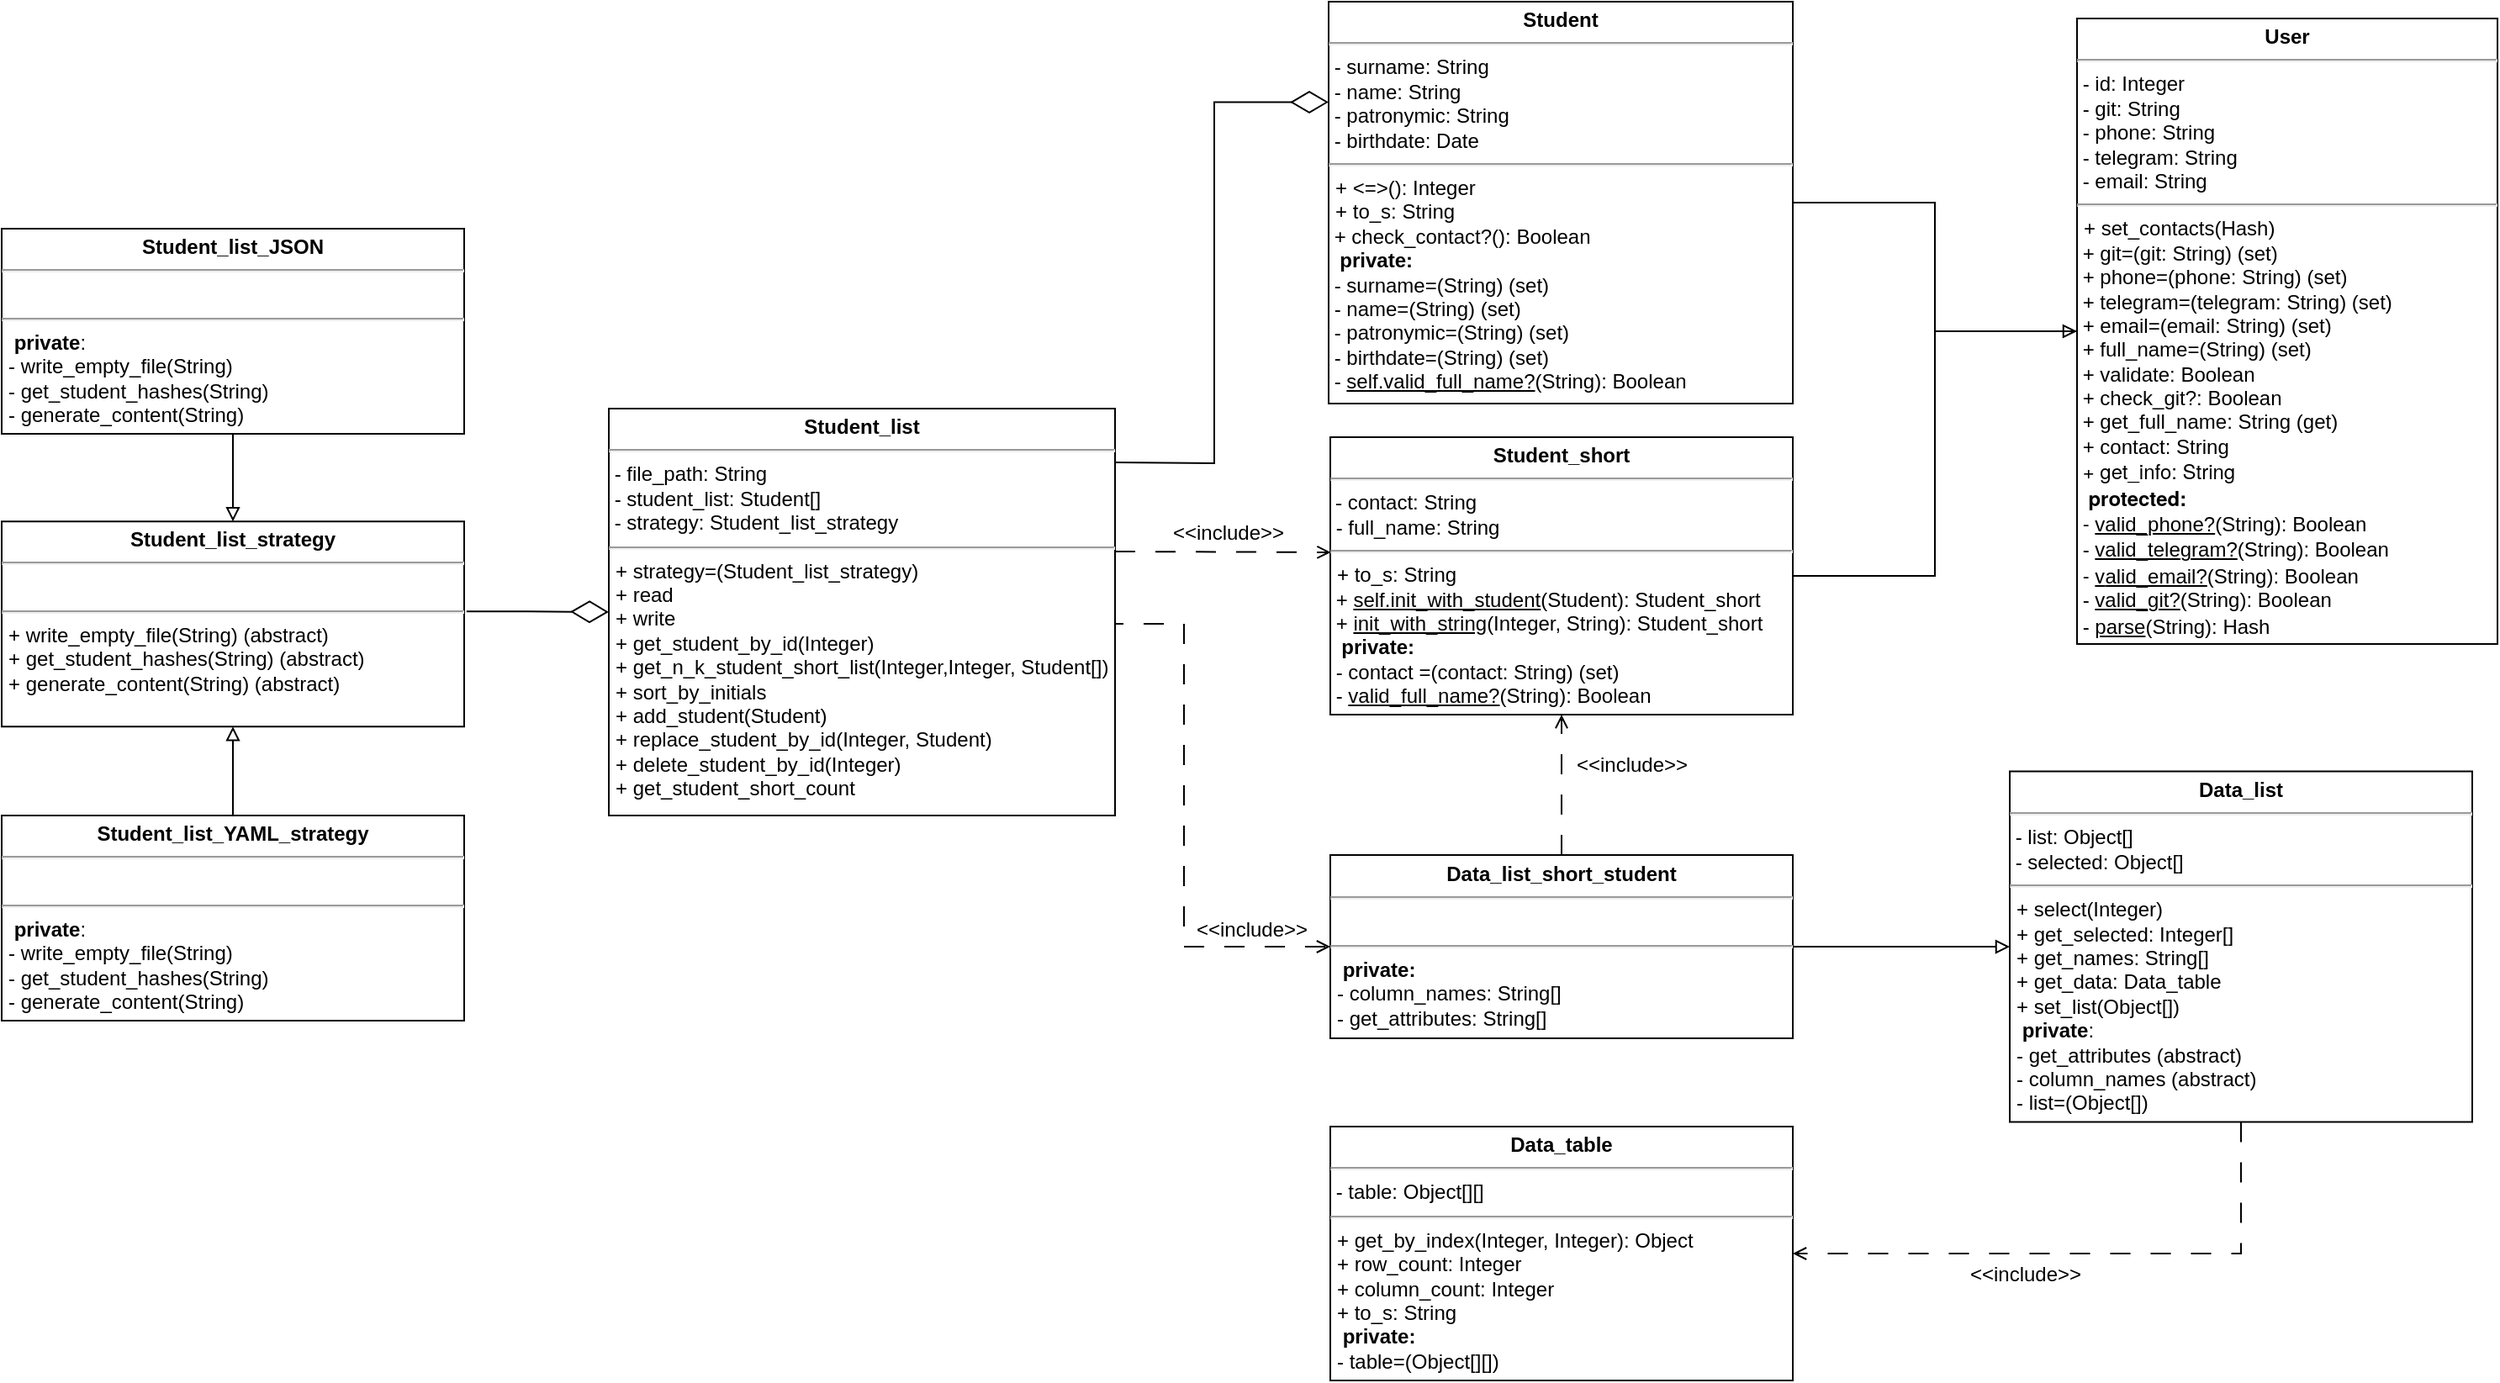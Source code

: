 <mxfile version="23.0.2" type="device">
  <diagram name="Страница — 1" id="i9a7rYfuKe7Sr2Hh15UE">
    <mxGraphModel dx="2457" dy="880" grid="0" gridSize="10" guides="1" tooltips="1" connect="1" arrows="1" fold="1" page="0" pageScale="1" pageWidth="827" pageHeight="1169" math="0" shadow="0">
      <root>
        <mxCell id="0" />
        <mxCell id="1" parent="0" />
        <mxCell id="XE95BQeEQHAdmC5Dozax-6" value="&lt;p style=&quot;margin: 4px 0px 0px; text-align: center;&quot;&gt;&lt;b style=&quot;&quot;&gt;&lt;font style=&quot;font-size: 12px;&quot;&gt;User&lt;/font&gt;&lt;/b&gt;&lt;/p&gt;&lt;hr style=&quot;&quot;&gt;&lt;div style=&quot;border-color: var(--border-color);&quot;&gt;&lt;font style=&quot;border-color: var(--border-color); font-size: 12px;&quot; face=&quot;Helvetica&quot;&gt;&amp;nbsp;- id: Integer&lt;/font&gt;&lt;/div&gt;&lt;div style=&quot;border-color: var(--border-color);&quot;&gt;&lt;font style=&quot;font-size: 12px;&quot;&gt;&amp;nbsp;-&lt;/font&gt;&lt;span style=&quot;background-color: initial;&quot;&gt;&amp;nbsp;git: String&amp;nbsp;&lt;/span&gt;&lt;/div&gt;&lt;div style=&quot;border-color: var(--border-color);&quot;&gt;&lt;font style=&quot;font-size: 12px;&quot;&gt;&amp;nbsp;- phone: String&lt;/font&gt;&lt;/div&gt;&lt;div style=&quot;border-color: var(--border-color);&quot;&gt;&lt;font style=&quot;font-size: 12px;&quot;&gt;&amp;nbsp;- telegram: String&lt;/font&gt;&lt;/div&gt;&lt;div style=&quot;border-color: var(--border-color);&quot;&gt;&lt;font style=&quot;font-size: 12px;&quot;&gt;&amp;nbsp;- email: String&lt;/font&gt;&lt;/div&gt;&lt;hr style=&quot;&quot;&gt;&lt;p style=&quot;margin: 0px 0px 0px 4px;&quot;&gt;&lt;font style=&quot;font-size: 12px;&quot;&gt;+ set_contacts(Hash)&amp;nbsp;&lt;/font&gt;&lt;/p&gt;&lt;font style=&quot;font-size: 12px;&quot;&gt;&amp;nbsp;+ git=(git: String) (set)&lt;br&gt;&amp;nbsp;+ phone=(phone: String) (set)&lt;br&gt;&amp;nbsp;+ telegram=(telegram: String) (set)&lt;br&gt;&amp;nbsp;+&amp;nbsp;email=(email: String) (set)&lt;br style=&quot;&quot;&gt;&amp;nbsp;+ full_name=(String) (set)&lt;br style=&quot;&quot;&gt;&amp;nbsp;+&amp;nbsp;validate: Boolean&lt;br style=&quot;&quot;&gt;&amp;nbsp;+&amp;nbsp;check_git?: Boolean&lt;br style=&quot;&quot;&gt;&amp;nbsp;+&amp;nbsp;get_full_name: String (get)&lt;br style=&quot;&quot;&gt;&amp;nbsp;+ contact: String&lt;br style=&quot;&quot;&gt;&lt;span style=&quot;font-family: &amp;quot;Helvetica Neue&amp;quot;; background-color: initial;&quot; class=&quot;Apple-converted-space&quot;&gt;&amp;nbsp;+ get_info: String&lt;span style=&quot;background-color: initial;&quot; class=&quot;Apple-converted-space&quot;&gt;&amp;nbsp;&lt;br&gt;&lt;/span&gt;&lt;span style=&quot;background-color: initial;&quot;&gt;&amp;nbsp;&amp;nbsp;&lt;b style=&quot;&quot;&gt;protected:&amp;nbsp;&lt;/b&gt;&lt;br&gt;&lt;/span&gt;&amp;nbsp;-&amp;nbsp;&lt;/span&gt;&lt;u&gt;valid_phone?&lt;/u&gt;(String): Boolean&lt;br&gt;&amp;nbsp;-&amp;nbsp;&lt;u&gt;valid_telegram?&lt;/u&gt;(String): Boolean&lt;span style=&quot;font-family: &amp;quot;Helvetica Neue&amp;quot;; background-color: initial;&quot; class=&quot;Apple-converted-space&quot;&gt;&amp;nbsp;&lt;br&gt;&amp;nbsp;-&amp;nbsp;&lt;u&gt;v&lt;/u&gt;&lt;/span&gt;&lt;u&gt;alid_email?&lt;/u&gt;(String): Boolean&lt;br&gt;&amp;nbsp;-&amp;nbsp;&lt;u&gt;valid_git?&lt;/u&gt;(String): Boolean&lt;br&gt;&amp;nbsp;-&amp;nbsp;&lt;u&gt;parse&lt;/u&gt;(String): Hash&amp;nbsp;&lt;span style=&quot;font-family: &amp;quot;Helvetica Neue&amp;quot;; background-color: initial;&quot;&gt;&lt;/span&gt;&lt;br&gt;&lt;br&gt;&lt;span style=&quot;font-family: &amp;quot;Helvetica Neue&amp;quot;; background-color: initial;&quot; class=&quot;Apple-converted-space&quot;&gt;&amp;nbsp;&lt;/span&gt;&lt;/font&gt;" style="verticalAlign=top;align=left;overflow=fill;fontSize=12;fontFamily=Helvetica;html=1;whiteSpace=wrap;spacingLeft=1;spacing=0;spacingTop=0;" parent="1" vertex="1">
          <mxGeometry x="564" y="146" width="250" height="372" as="geometry" />
        </mxCell>
        <mxCell id="Pea8CBOK4NY8jZDrgwvB-15" style="edgeStyle=orthogonalEdgeStyle;rounded=0;orthogonalLoop=1;jettySize=auto;html=1;entryX=0;entryY=0.5;entryDx=0;entryDy=0;endArrow=block;endFill=0;" parent="1" source="XE95BQeEQHAdmC5Dozax-8" target="XE95BQeEQHAdmC5Dozax-6" edge="1">
          <mxGeometry relative="1" as="geometry" />
        </mxCell>
        <mxCell id="XE95BQeEQHAdmC5Dozax-8" value="&lt;p style=&quot;margin: 4px 0px 0px; text-align: center; font-size: 12px;&quot;&gt;&lt;b style=&quot;font-size: 12px;&quot;&gt;&lt;font style=&quot;font-size: 12px;&quot;&gt;Student&lt;/font&gt;&lt;/b&gt;&lt;/p&gt;&lt;hr style=&quot;font-size: 12px;&quot;&gt;&lt;div style=&quot;border-color: var(--border-color); font-size: 12px;&quot;&gt;&lt;font style=&quot;border-color: var(--border-color); font-size: 12px;&quot;&gt;&amp;nbsp;- surname: String&amp;nbsp;&lt;br style=&quot;font-size: 12px;&quot;&gt;&lt;/font&gt;&lt;/div&gt;&lt;div style=&quot;border-color: var(--border-color); font-size: 12px;&quot;&gt;&lt;font style=&quot;border-color: var(--border-color); font-size: 12px;&quot;&gt;&amp;nbsp;- name: String&amp;nbsp;&lt;/font&gt;&lt;/div&gt;&lt;div style=&quot;border-color: var(--border-color); font-size: 12px;&quot;&gt;&lt;font style=&quot;border-color: var(--border-color); font-size: 12px;&quot;&gt;&amp;nbsp;- patronymic: String&lt;/font&gt;&lt;/div&gt;&lt;div style=&quot;border-color: var(--border-color); font-size: 12px;&quot;&gt;&lt;font style=&quot;border-color: var(--border-color); font-size: 12px;&quot;&gt;&amp;nbsp;- birthdate: Date&amp;nbsp;&lt;/font&gt;&lt;/div&gt;&lt;hr style=&quot;font-size: 12px;&quot;&gt;&lt;p style=&quot;margin: 0px 0px 0px 4px; font-size: 12px;&quot;&gt;&lt;font style=&quot;font-size: 12px;&quot;&gt;+&amp;nbsp;&lt;/font&gt;&amp;lt;=&amp;gt;(): Integer&lt;/p&gt;&lt;p style=&quot;margin: 0px 0px 0px 4px; font-size: 12px;&quot;&gt;&lt;font style=&quot;font-size: 12px;&quot;&gt;+ t&lt;/font&gt;o_s: String&lt;span style=&quot;font-size: 12px; background-color: initial;&quot; class=&quot;Apple-converted-space&quot;&gt;&amp;nbsp;&lt;/span&gt;&lt;/p&gt;&lt;font style=&quot;font-size: 12px;&quot;&gt;&amp;nbsp;+&amp;nbsp;check_contact?(): Boolean&lt;br&gt;&amp;nbsp;&amp;nbsp;&lt;b&gt;private:&lt;/b&gt;&lt;br style=&quot;font-size: 12px;&quot;&gt;&amp;nbsp;- surname=(String) (set)&lt;br style=&quot;font-size: 12px;&quot;&gt;&amp;nbsp;- name=(String) (set)&lt;br style=&quot;font-size: 12px;&quot;&gt;&amp;nbsp;- patronymic=(String)&amp;nbsp;&lt;span style=&quot;background-color: initial; font-size: 12px;&quot; class=&quot;Apple-converted-space&quot;&gt;(set)&lt;br&gt;&amp;nbsp;- birthdate=(String) (set)&lt;span style=&quot;background-color: initial; font-size: 12px;&quot;&gt;&lt;br style=&quot;font-size: 12px;&quot;&gt;&lt;/span&gt;&amp;nbsp;-&amp;nbsp;&lt;u&gt;self.valid_full_name?&lt;/u&gt;(String): Boolean&lt;span style=&quot;font-size: 12px; background-color: initial;&quot; class=&quot;Apple-converted-space&quot;&gt;&amp;nbsp;&lt;/span&gt;&lt;/span&gt;&lt;br style=&quot;font-size: 12px;&quot;&gt;&lt;br style=&quot;font-size: 12px;&quot;&gt;&lt;span style=&quot;background-color: initial; font-size: 12px;&quot; class=&quot;Apple-converted-space&quot;&gt;&amp;nbsp;&lt;/span&gt;&lt;/font&gt;" style="verticalAlign=top;align=left;overflow=fill;fontSize=12;fontFamily=Helvetica;html=1;whiteSpace=wrap;spacingLeft=1;spacing=0;spacingTop=0;" parent="1" vertex="1">
          <mxGeometry x="119" y="136" width="276" height="239" as="geometry" />
        </mxCell>
        <mxCell id="Pea8CBOK4NY8jZDrgwvB-16" style="edgeStyle=orthogonalEdgeStyle;rounded=0;orthogonalLoop=1;jettySize=auto;html=1;entryX=0;entryY=0.5;entryDx=0;entryDy=0;endArrow=none;endFill=0;" parent="1" source="XE95BQeEQHAdmC5Dozax-9" target="XE95BQeEQHAdmC5Dozax-6" edge="1">
          <mxGeometry relative="1" as="geometry" />
        </mxCell>
        <mxCell id="XE95BQeEQHAdmC5Dozax-9" value="&lt;p style=&quot;margin: 4px 0px 0px; text-align: center;&quot;&gt;&lt;b style=&quot;&quot;&gt;&lt;font face=&quot;Helvetica&quot; style=&quot;font-size: 12px;&quot;&gt;Student_short&lt;/font&gt;&lt;/b&gt;&lt;/p&gt;&lt;hr style=&quot;&quot;&gt;&lt;div style=&quot;border-color: var(--border-color);&quot;&gt;&lt;font style=&quot;font-size: 12px;&quot;&gt;&lt;span style=&quot;background-color: initial;&quot;&gt;&lt;font face=&quot;Lt6sbaxPKtE7krCIfs0r&quot;&gt;&amp;nbsp;-&lt;/font&gt;&amp;nbsp;contact&lt;/span&gt;&lt;span style=&quot;background-color: initial;&quot;&gt;: String&lt;/span&gt;&lt;/font&gt;&lt;/div&gt;&lt;div style=&quot;border-color: var(--border-color);&quot;&gt;&lt;font style=&quot;font-size: 12px;&quot;&gt;&lt;span style=&quot;background-color: initial;&quot;&gt;&amp;nbsp;- full_name: String&lt;/span&gt;&lt;/font&gt;&lt;/div&gt;&lt;hr style=&quot;&quot;&gt;&lt;p style=&quot;margin: 0px 0px 0px 4px;&quot;&gt;&lt;font style=&quot;background-color: initial;&quot;&gt;+&amp;nbsp;&lt;/font&gt;&lt;span style=&quot;background-color: initial;&quot;&gt;to_s: String&lt;/span&gt;&lt;span style=&quot;background-color: initial;&quot; class=&quot;Apple-converted-space&quot;&gt;&amp;nbsp;&lt;/span&gt;&lt;br&gt;&lt;/p&gt;&lt;font style=&quot;font-size: 12px;&quot;&gt;&lt;span style=&quot;background-color: initial;&quot; class=&quot;Apple-converted-space&quot;&gt;&amp;nbsp;+&amp;nbsp;&lt;/span&gt;&lt;u&gt;self.init_with_student&lt;/u&gt;(Student): Student_short&lt;br&gt;&amp;nbsp;+&amp;nbsp;&lt;u&gt;init_with_string&lt;/u&gt;(Integer, String): Student_short&lt;br&gt;&amp;nbsp;&amp;nbsp;&lt;b&gt;private:&lt;/b&gt;&lt;br&gt;&amp;nbsp;- contact =(contact: String) (set)&lt;br&gt;&lt;span style=&quot;background-color: initial;&quot; class=&quot;Apple-converted-space&quot;&gt;&amp;nbsp;-&amp;nbsp;&lt;u&gt;valid_full_name?&lt;/u&gt;(String): Boolean&lt;/span&gt;&lt;br&gt;&lt;br&gt;&lt;span style=&quot;font-family: Lt6sbaxPKtE7krCIfs0r; background-color: initial;&quot; class=&quot;Apple-converted-space&quot;&gt;&amp;nbsp;&lt;/span&gt;&lt;/font&gt;" style="verticalAlign=top;align=left;overflow=fill;fontSize=12;fontFamily=Helvetica;html=1;whiteSpace=wrap;spacingLeft=1;spacing=0;spacingTop=0;" parent="1" vertex="1">
          <mxGeometry x="120" y="395" width="275" height="165" as="geometry" />
        </mxCell>
        <mxCell id="PT7E_KIHdmfiMfbQSfNv-4" value="&lt;p style=&quot;margin: 4px 0px 0px; text-align: center;&quot;&gt;&lt;b&gt;Data_list_short_student&lt;/b&gt;&lt;/p&gt;&lt;hr style=&quot;&quot;&gt;&lt;div style=&quot;border-color: var(--border-color);&quot;&gt;&lt;br&gt;&lt;/div&gt;&lt;hr style=&quot;&quot;&gt;&lt;p style=&quot;margin: 0px 0px 0px 4px;&quot;&gt;&amp;nbsp;&lt;b&gt;private:&lt;/b&gt;&lt;/p&gt;&lt;p style=&quot;margin: 0px 0px 0px 4px;&quot;&gt;- column_names: String[]&lt;/p&gt;&lt;p style=&quot;margin: 0px 0px 0px 4px;&quot;&gt;-&amp;nbsp;get_attributes: String[]&lt;/p&gt;" style="verticalAlign=top;align=left;overflow=fill;fontSize=12;fontFamily=Helvetica;html=1;whiteSpace=wrap;spacingLeft=1;spacing=0;spacingTop=0;" parent="1" vertex="1">
          <mxGeometry x="120" y="643.5" width="275" height="109" as="geometry" />
        </mxCell>
        <mxCell id="Pea8CBOK4NY8jZDrgwvB-4" style="edgeStyle=orthogonalEdgeStyle;rounded=0;orthogonalLoop=1;jettySize=auto;html=1;entryX=0.5;entryY=1;entryDx=0;entryDy=0;dashed=1;endArrow=open;endFill=0;dashPattern=12 12;" parent="1" source="PT7E_KIHdmfiMfbQSfNv-4" target="XE95BQeEQHAdmC5Dozax-9" edge="1">
          <mxGeometry relative="1" as="geometry" />
        </mxCell>
        <mxCell id="Pea8CBOK4NY8jZDrgwvB-5" value="&amp;lt;&amp;lt;include&amp;gt;&amp;gt;" style="text;html=1;align=center;verticalAlign=middle;resizable=0;points=[];autosize=1;strokeColor=none;fillColor=none;" parent="1" vertex="1">
          <mxGeometry x="257" y="577" width="84" height="26" as="geometry" />
        </mxCell>
        <mxCell id="Pea8CBOK4NY8jZDrgwvB-9" style="edgeStyle=orthogonalEdgeStyle;rounded=0;orthogonalLoop=1;jettySize=auto;html=1;entryX=1;entryY=0.5;entryDx=0;entryDy=0;endArrow=none;endFill=0;startArrow=block;startFill=0;" parent="1" source="Pea8CBOK4NY8jZDrgwvB-6" target="PT7E_KIHdmfiMfbQSfNv-4" edge="1">
          <mxGeometry relative="1" as="geometry" />
        </mxCell>
        <mxCell id="Pea8CBOK4NY8jZDrgwvB-13" style="edgeStyle=orthogonalEdgeStyle;rounded=0;orthogonalLoop=1;jettySize=auto;html=1;exitX=0.5;exitY=1;exitDx=0;exitDy=0;entryX=1;entryY=0.5;entryDx=0;entryDy=0;endArrow=open;endFill=0;startArrow=none;startFill=0;dashed=1;dashPattern=12 12;" parent="1" source="Pea8CBOK4NY8jZDrgwvB-6" target="Pea8CBOK4NY8jZDrgwvB-12" edge="1">
          <mxGeometry relative="1" as="geometry" />
        </mxCell>
        <mxCell id="Pea8CBOK4NY8jZDrgwvB-6" value="&lt;p style=&quot;margin: 4px 0px 0px; text-align: center;&quot;&gt;&lt;b&gt;Data_list&lt;/b&gt;&lt;/p&gt;&lt;hr style=&quot;&quot;&gt;&lt;div style=&quot;border-color: var(--border-color);&quot;&gt;&amp;nbsp;- list: Object[]&lt;/div&gt;&lt;div style=&quot;border-color: var(--border-color);&quot;&gt;&amp;nbsp;- selected: Object[]&lt;/div&gt;&lt;hr style=&quot;&quot;&gt;&lt;p style=&quot;margin: 0px 0px 0px 4px;&quot;&gt;&lt;span style=&quot;background-color: initial;&quot;&gt;+ select(Integer)&lt;/span&gt;&lt;/p&gt;&lt;p style=&quot;margin: 0px 0px 0px 4px;&quot;&gt;+ get_selected: Integer[]&lt;/p&gt;&lt;p style=&quot;margin: 0px 0px 0px 4px;&quot;&gt;+ get_names: String[]&lt;/p&gt;&lt;p style=&quot;margin: 0px 0px 0px 4px;&quot;&gt;+ get_data: Data_table&lt;/p&gt;&lt;p style=&quot;margin: 0px 0px 0px 4px;&quot;&gt;+ set_list(Object[])&lt;/p&gt;&lt;p style=&quot;margin: 0px 0px 0px 4px;&quot;&gt;&lt;b&gt;&amp;nbsp;private&lt;/b&gt;:&lt;/p&gt;&lt;p style=&quot;margin: 0px 0px 0px 4px;&quot;&gt;-&amp;nbsp;get_attributes (abstract)&lt;/p&gt;&lt;p style=&quot;margin: 0px 0px 0px 4px;&quot;&gt;- column_names (abstract)&lt;/p&gt;&lt;p style=&quot;margin: 0px 0px 0px 4px;&quot;&gt;- list=(Object[])&lt;/p&gt;" style="verticalAlign=top;align=left;overflow=fill;fontSize=12;fontFamily=Helvetica;html=1;whiteSpace=wrap;spacingLeft=1;spacing=0;spacingTop=0;" parent="1" vertex="1">
          <mxGeometry x="524" y="593.75" width="275" height="208.5" as="geometry" />
        </mxCell>
        <mxCell id="Pea8CBOK4NY8jZDrgwvB-12" value="&lt;p style=&quot;margin: 4px 0px 0px; text-align: center;&quot;&gt;&lt;b&gt;Data_table&lt;/b&gt;&lt;/p&gt;&lt;hr style=&quot;&quot;&gt;&lt;div style=&quot;border-color: var(--border-color);&quot;&gt;&amp;nbsp;- table: Object[][]&lt;/div&gt;&lt;hr style=&quot;&quot;&gt;&lt;p style=&quot;margin: 0px 0px 0px 4px;&quot;&gt;+&amp;nbsp;get_by_index(Integer, Integer): Object&lt;/p&gt;&lt;p style=&quot;margin: 0px 0px 0px 4px;&quot;&gt;+ row_count: Integer&lt;/p&gt;&lt;p style=&quot;margin: 0px 0px 0px 4px;&quot;&gt;+ column_count: Integer&lt;/p&gt;&lt;p style=&quot;margin: 0px 0px 0px 4px;&quot;&gt;+ to_s: String&lt;/p&gt;&lt;p style=&quot;margin: 0px 0px 0px 4px;&quot;&gt;&amp;nbsp;&lt;b&gt;private:&lt;/b&gt;&lt;/p&gt;&lt;p style=&quot;margin: 0px 0px 0px 4px;&quot;&gt;- table=(Object[][])&lt;/p&gt;" style="verticalAlign=top;align=left;overflow=fill;fontSize=12;fontFamily=Helvetica;html=1;whiteSpace=wrap;spacingLeft=1;spacing=0;spacingTop=0;" parent="1" vertex="1">
          <mxGeometry x="120" y="805" width="275" height="151" as="geometry" />
        </mxCell>
        <mxCell id="Pea8CBOK4NY8jZDrgwvB-14" value="&amp;lt;&amp;lt;include&amp;gt;&amp;gt;" style="text;html=1;align=center;verticalAlign=middle;resizable=0;points=[];autosize=1;strokeColor=none;fillColor=none;" parent="1" vertex="1">
          <mxGeometry x="491" y="880" width="84" height="26" as="geometry" />
        </mxCell>
        <mxCell id="BpApTvD1QGcqfDAQHZFD-7" style="edgeStyle=orthogonalEdgeStyle;rounded=0;orthogonalLoop=1;jettySize=auto;html=1;exitX=1;exitY=0.5;exitDx=0;exitDy=0;entryX=0;entryY=0.5;entryDx=0;entryDy=0;dashed=1;dashPattern=12 12;endArrow=open;endFill=0;" parent="1" source="BpApTvD1QGcqfDAQHZFD-3" target="PT7E_KIHdmfiMfbQSfNv-4" edge="1">
          <mxGeometry relative="1" as="geometry">
            <Array as="points">
              <mxPoint x="33" y="506" />
              <mxPoint x="33" y="698" />
            </Array>
          </mxGeometry>
        </mxCell>
        <mxCell id="BpApTvD1QGcqfDAQHZFD-3" value="&lt;p style=&quot;margin: 4px 0px 0px; text-align: center;&quot;&gt;&lt;b&gt;Student_list&lt;/b&gt;&lt;/p&gt;&lt;hr style=&quot;&quot;&gt;&lt;div style=&quot;border-color: var(--border-color);&quot;&gt;&amp;nbsp;- file_path: String&lt;/div&gt;&lt;div style=&quot;border-color: var(--border-color);&quot;&gt;&amp;nbsp;- student_list: Student[]&lt;/div&gt;&lt;div style=&quot;border-color: var(--border-color);&quot;&gt;&amp;nbsp;- strategy: Student_list_strategy&lt;/div&gt;&lt;hr style=&quot;&quot;&gt;&lt;p style=&quot;margin: 0px 0px 0px 4px;&quot;&gt;+ strategy=(Student_list_strategy&lt;span style=&quot;background-color: initial;&quot;&gt;)&lt;/span&gt;&lt;/p&gt;&lt;p style=&quot;margin: 0px 0px 0px 4px;&quot;&gt;&lt;span style=&quot;background-color: initial;&quot;&gt;+ read&lt;/span&gt;&lt;/p&gt;&lt;p style=&quot;margin: 0px 0px 0px 4px;&quot;&gt;+ write&lt;/p&gt;&lt;p style=&quot;margin: 0px 0px 0px 4px;&quot;&gt;+ get_student_by_id(Integer)&lt;/p&gt;&lt;p style=&quot;margin: 0px 0px 0px 4px;&quot;&gt;+ get_n_k_student_short_list(Integer,Integer,&amp;nbsp;Student[])&lt;/p&gt;&lt;p style=&quot;margin: 0px 0px 0px 4px;&quot;&gt;+ sort_by_initials&lt;/p&gt;&lt;p style=&quot;margin: 0px 0px 0px 4px;&quot;&gt;+ add_student(Student)&lt;/p&gt;&lt;p style=&quot;margin: 0px 0px 0px 4px;&quot;&gt;+ replace_student_by_id(Integer, Student)&lt;/p&gt;&lt;p style=&quot;margin: 0px 0px 0px 4px;&quot;&gt;+ delete_student_by_id(Integer)&lt;/p&gt;&lt;p style=&quot;margin: 0px 0px 0px 4px;&quot;&gt;+ get_student_short_count&lt;/p&gt;&lt;p style=&quot;margin: 0px 0px 0px 4px;&quot;&gt;&lt;br&gt;&lt;/p&gt;" style="verticalAlign=top;align=left;overflow=fill;fontSize=12;fontFamily=Helvetica;html=1;whiteSpace=wrap;spacingLeft=1;spacing=0;spacingTop=0;" parent="1" vertex="1">
          <mxGeometry x="-309" y="378" width="301" height="242" as="geometry" />
        </mxCell>
        <mxCell id="BpApTvD1QGcqfDAQHZFD-6" style="edgeStyle=orthogonalEdgeStyle;rounded=0;orthogonalLoop=1;jettySize=auto;html=1;entryX=0.001;entryY=0.415;entryDx=0;entryDy=0;entryPerimeter=0;endArrow=open;endFill=0;dashed=1;dashPattern=12 12;" parent="1" target="XE95BQeEQHAdmC5Dozax-9" edge="1">
          <mxGeometry relative="1" as="geometry">
            <mxPoint x="-8" y="463" as="sourcePoint" />
          </mxGeometry>
        </mxCell>
        <mxCell id="BpApTvD1QGcqfDAQHZFD-8" value="&amp;lt;&amp;lt;include&amp;gt;&amp;gt;" style="text;html=1;align=center;verticalAlign=middle;resizable=0;points=[];autosize=1;strokeColor=none;fillColor=none;" parent="1" vertex="1">
          <mxGeometry x="17" y="439" width="84" height="26" as="geometry" />
        </mxCell>
        <mxCell id="BpApTvD1QGcqfDAQHZFD-9" value="&amp;lt;&amp;lt;include&amp;gt;&amp;gt;" style="text;html=1;align=center;verticalAlign=middle;resizable=0;points=[];autosize=1;strokeColor=none;fillColor=none;" parent="1" vertex="1">
          <mxGeometry x="31" y="675" width="84" height="26" as="geometry" />
        </mxCell>
        <mxCell id="RZ3JEqOYBqGu6zBNdv0o-5" style="edgeStyle=orthogonalEdgeStyle;rounded=0;orthogonalLoop=1;jettySize=auto;html=1;entryX=0.5;entryY=0;entryDx=0;entryDy=0;endArrow=block;endFill=0;" edge="1" parent="1" source="BpApTvD1QGcqfDAQHZFD-10" target="RZ3JEqOYBqGu6zBNdv0o-4">
          <mxGeometry relative="1" as="geometry" />
        </mxCell>
        <mxCell id="BpApTvD1QGcqfDAQHZFD-10" value="&lt;p style=&quot;margin: 4px 0px 0px; text-align: center;&quot;&gt;&lt;b&gt;Student_list_JSON&lt;/b&gt;&lt;/p&gt;&lt;hr style=&quot;&quot;&gt;&lt;div style=&quot;border-color: var(--border-color);&quot;&gt;&lt;br&gt;&lt;/div&gt;&lt;hr style=&quot;&quot;&gt;&lt;p style=&quot;margin: 0px 0px 0px 4px;&quot;&gt;&amp;nbsp;&lt;b style=&quot;background-color: initial; border-color: var(--border-color);&quot;&gt;private&lt;/b&gt;:&lt;/p&gt;&lt;p style=&quot;border-color: var(--border-color); margin: 0px 0px 0px 4px;&quot;&gt;-&amp;nbsp;write_empty_file(String)&lt;/p&gt;&lt;p style=&quot;border-color: var(--border-color); margin: 0px 0px 0px 4px;&quot;&gt;- get_student_hashes(String)&lt;/p&gt;&lt;p style=&quot;border-color: var(--border-color); margin: 0px 0px 0px 4px;&quot;&gt;- generate_content(String)&amp;nbsp;&lt;/p&gt;" style="verticalAlign=top;align=left;overflow=fill;fontSize=12;fontFamily=Helvetica;html=1;whiteSpace=wrap;spacingLeft=1;spacing=0;spacingTop=0;" parent="1" vertex="1">
          <mxGeometry x="-670" y="271" width="275" height="122" as="geometry" />
        </mxCell>
        <mxCell id="RZ3JEqOYBqGu6zBNdv0o-6" style="edgeStyle=orthogonalEdgeStyle;rounded=0;orthogonalLoop=1;jettySize=auto;html=1;entryX=0.5;entryY=1;entryDx=0;entryDy=0;endArrow=block;endFill=0;" edge="1" parent="1" source="RZ3JEqOYBqGu6zBNdv0o-3" target="RZ3JEqOYBqGu6zBNdv0o-4">
          <mxGeometry relative="1" as="geometry" />
        </mxCell>
        <mxCell id="RZ3JEqOYBqGu6zBNdv0o-3" value="&lt;p style=&quot;margin: 4px 0px 0px; text-align: center;&quot;&gt;&lt;b&gt;Student_list_YAML_strategy&lt;/b&gt;&lt;/p&gt;&lt;hr style=&quot;&quot;&gt;&lt;div style=&quot;border-color: var(--border-color);&quot;&gt;&lt;br&gt;&lt;/div&gt;&lt;hr style=&quot;&quot;&gt;&lt;p style=&quot;margin: 0px 0px 0px 4px;&quot;&gt;&amp;nbsp;&lt;b style=&quot;background-color: initial; border-color: var(--border-color);&quot;&gt;private&lt;/b&gt;:&lt;/p&gt;&lt;p style=&quot;border-color: var(--border-color); margin: 0px 0px 0px 4px;&quot;&gt;-&amp;nbsp;write_empty_file(String)&lt;/p&gt;&lt;p style=&quot;border-color: var(--border-color); margin: 0px 0px 0px 4px;&quot;&gt;- get_student_hashes(String)&lt;/p&gt;&lt;p style=&quot;border-color: var(--border-color); margin: 0px 0px 0px 4px;&quot;&gt;- generate_content(String)&amp;nbsp;&lt;/p&gt;" style="verticalAlign=top;align=left;overflow=fill;fontSize=12;fontFamily=Helvetica;html=1;whiteSpace=wrap;spacingLeft=1;spacing=0;spacingTop=0;" vertex="1" parent="1">
          <mxGeometry x="-670" y="620" width="275" height="122" as="geometry" />
        </mxCell>
        <mxCell id="RZ3JEqOYBqGu6zBNdv0o-4" value="&lt;p style=&quot;margin: 4px 0px 0px; text-align: center;&quot;&gt;&lt;b&gt;Student_list_strategy&lt;/b&gt;&lt;/p&gt;&lt;hr style=&quot;&quot;&gt;&lt;div style=&quot;border-color: var(--border-color);&quot;&gt;&lt;br&gt;&lt;/div&gt;&lt;hr style=&quot;&quot;&gt;&lt;p style=&quot;margin: 0px 0px 0px 4px;&quot;&gt;&lt;span style=&quot;background-color: initial;&quot;&gt;+ write_empty_file(String) (abstract)&lt;/span&gt;&lt;br&gt;&lt;/p&gt;&lt;p style=&quot;border-color: var(--border-color); margin: 0px 0px 0px 4px;&quot;&gt;+ get_student_hashes(String) (abstract)&lt;/p&gt;&lt;p style=&quot;border-color: var(--border-color); margin: 0px 0px 0px 4px;&quot;&gt;&lt;span style=&quot;background-color: initial;&quot;&gt;+ generate_content(String) (abstract)&lt;/span&gt;&lt;/p&gt;" style="verticalAlign=top;align=left;overflow=fill;fontSize=12;fontFamily=Helvetica;html=1;whiteSpace=wrap;spacingLeft=1;spacing=0;spacingTop=0;" vertex="1" parent="1">
          <mxGeometry x="-670" y="445.13" width="275" height="122" as="geometry" />
        </mxCell>
        <mxCell id="RZ3JEqOYBqGu6zBNdv0o-8" style="edgeStyle=orthogonalEdgeStyle;rounded=0;orthogonalLoop=1;jettySize=auto;html=1;entryX=0;entryY=0.5;entryDx=0;entryDy=0;endArrow=diamondThin;endFill=0;startArrow=none;startFill=0;endSize=20;startSize=20;exitX=1.005;exitY=0.438;exitDx=0;exitDy=0;exitPerimeter=0;" edge="1" parent="1" source="RZ3JEqOYBqGu6zBNdv0o-4" target="BpApTvD1QGcqfDAQHZFD-3">
          <mxGeometry relative="1" as="geometry">
            <mxPoint x="-350" y="685.5" as="sourcePoint" />
            <mxPoint x="-292" y="723.5" as="targetPoint" />
          </mxGeometry>
        </mxCell>
        <mxCell id="RZ3JEqOYBqGu6zBNdv0o-9" style="edgeStyle=orthogonalEdgeStyle;rounded=0;orthogonalLoop=1;jettySize=auto;html=1;entryX=0;entryY=0.25;entryDx=0;entryDy=0;endArrow=diamondThin;endFill=0;startArrow=none;startFill=0;endSize=20;startSize=20;exitX=1.005;exitY=0.438;exitDx=0;exitDy=0;exitPerimeter=0;" edge="1" parent="1" target="XE95BQeEQHAdmC5Dozax-8">
          <mxGeometry relative="1" as="geometry">
            <mxPoint x="-8" y="410" as="sourcePoint" />
            <mxPoint x="77" y="410" as="targetPoint" />
          </mxGeometry>
        </mxCell>
      </root>
    </mxGraphModel>
  </diagram>
</mxfile>
